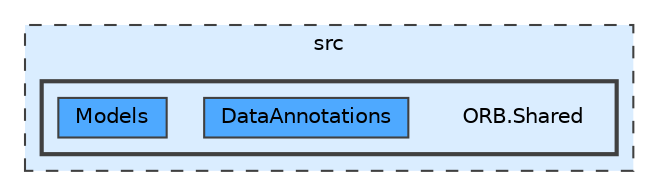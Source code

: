 digraph "ORB.Shared"
{
 // INTERACTIVE_SVG=YES
 // LATEX_PDF_SIZE
  bgcolor="transparent";
  edge [fontname=Helvetica,fontsize=10,labelfontname=Helvetica,labelfontsize=10];
  node [fontname=Helvetica,fontsize=10,shape=box,height=0.2,width=0.4];
  compound=true
  subgraph clusterdir_68267d1309a1af8e8297ef4c3efbcdba {
    graph [ bgcolor="#daedff", pencolor="grey25", label="src", fontname=Helvetica,fontsize=10 style="filled,dashed", URL="dir_68267d1309a1af8e8297ef4c3efbcdba.html",tooltip=""]
  subgraph clusterdir_1fc7e68202ce6ba866e1a5f9fd80a8bd {
    graph [ bgcolor="#daedff", pencolor="grey25", label="", fontname=Helvetica,fontsize=10 style="filled,bold", URL="dir_1fc7e68202ce6ba866e1a5f9fd80a8bd.html",tooltip=""]
    dir_1fc7e68202ce6ba866e1a5f9fd80a8bd [shape=plaintext, label="ORB.Shared"];
  dir_126c246e2f54963657a6ead7fa639d47 [label="DataAnnotations", fillcolor="#4ea9ff", color="grey25", style="filled", URL="dir_126c246e2f54963657a6ead7fa639d47.html",tooltip=""];
  dir_70450b98febcf9219d893c69d986a3ac [label="Models", fillcolor="#4ea9ff", color="grey25", style="filled", URL="dir_70450b98febcf9219d893c69d986a3ac.html",tooltip=""];
  }
  }
}
